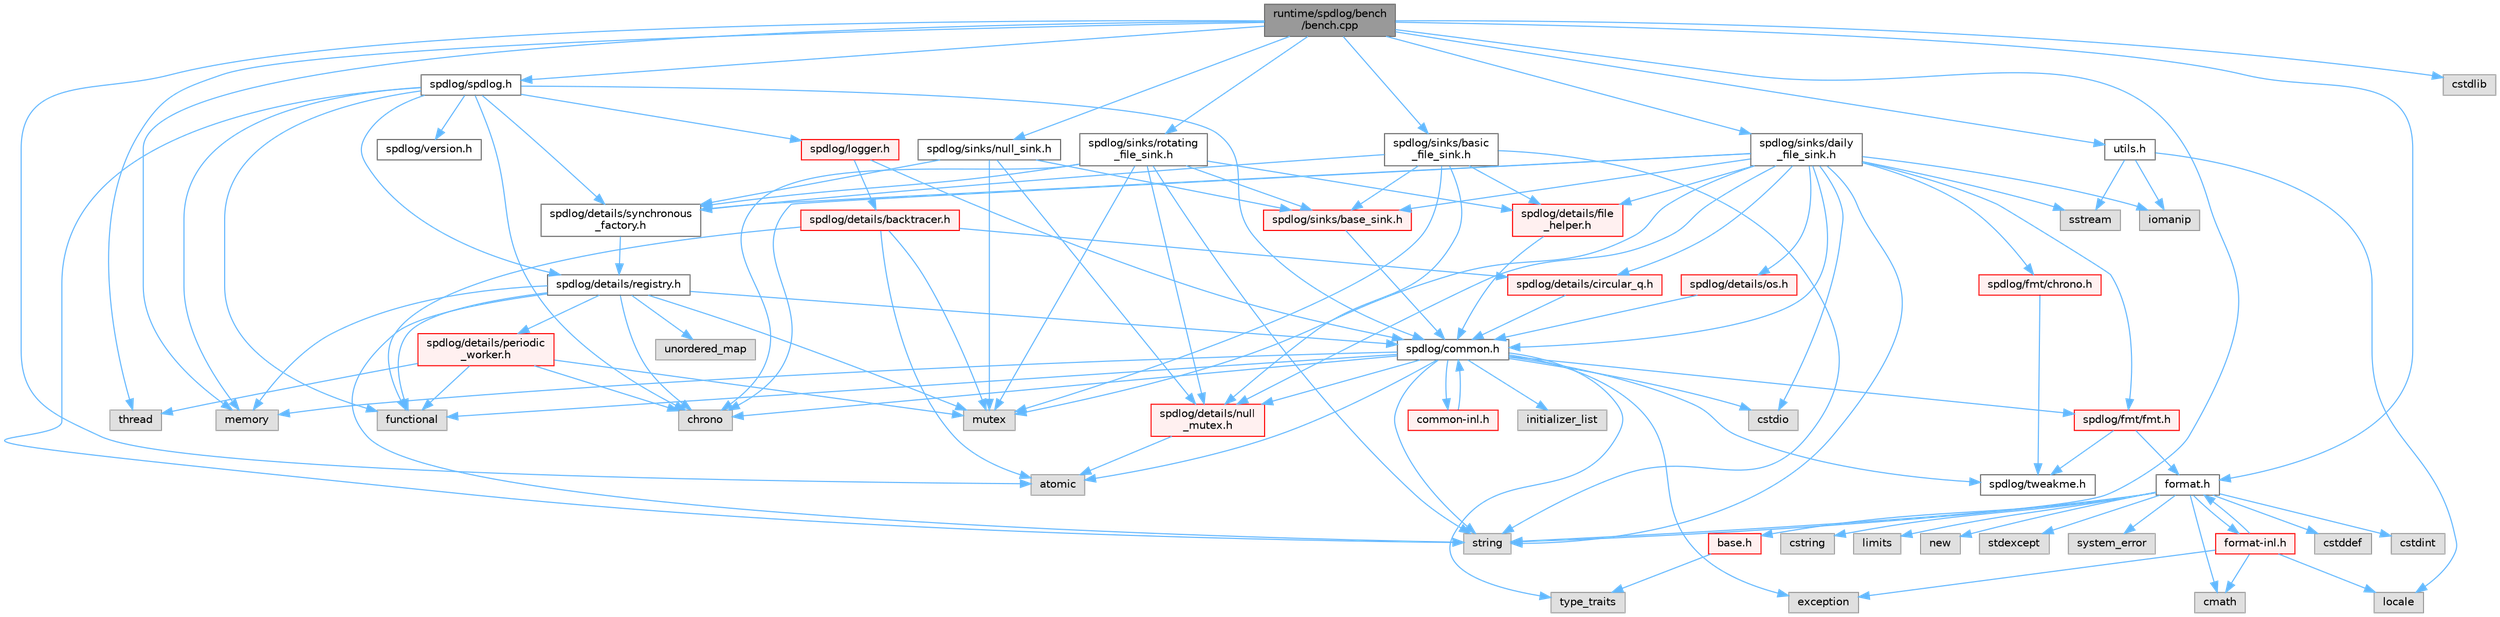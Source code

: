digraph "runtime/spdlog/bench/bench.cpp"
{
 // LATEX_PDF_SIZE
  bgcolor="transparent";
  edge [fontname=Helvetica,fontsize=10,labelfontname=Helvetica,labelfontsize=10];
  node [fontname=Helvetica,fontsize=10,shape=box,height=0.2,width=0.4];
  Node1 [id="Node000001",label="runtime/spdlog/bench\l/bench.cpp",height=0.2,width=0.4,color="gray40", fillcolor="grey60", style="filled", fontcolor="black",tooltip=" "];
  Node1 -> Node2 [id="edge114_Node000001_Node000002",color="steelblue1",style="solid",tooltip=" "];
  Node2 [id="Node000002",label="spdlog/spdlog.h",height=0.2,width=0.4,color="grey40", fillcolor="white", style="filled",URL="$spdlog_8h.html",tooltip=" "];
  Node2 -> Node3 [id="edge115_Node000002_Node000003",color="steelblue1",style="solid",tooltip=" "];
  Node3 [id="Node000003",label="spdlog/common.h",height=0.2,width=0.4,color="grey40", fillcolor="white", style="filled",URL="$common_8h.html",tooltip=" "];
  Node3 -> Node4 [id="edge116_Node000003_Node000004",color="steelblue1",style="solid",tooltip=" "];
  Node4 [id="Node000004",label="spdlog/details/null\l_mutex.h",height=0.2,width=0.4,color="red", fillcolor="#FFF0F0", style="filled",URL="$null__mutex_8h.html",tooltip=" "];
  Node4 -> Node5 [id="edge117_Node000004_Node000005",color="steelblue1",style="solid",tooltip=" "];
  Node5 [id="Node000005",label="atomic",height=0.2,width=0.4,color="grey60", fillcolor="#E0E0E0", style="filled",tooltip=" "];
  Node3 -> Node7 [id="edge118_Node000003_Node000007",color="steelblue1",style="solid",tooltip=" "];
  Node7 [id="Node000007",label="spdlog/tweakme.h",height=0.2,width=0.4,color="grey40", fillcolor="white", style="filled",URL="$tweakme_8h.html",tooltip=" "];
  Node3 -> Node5 [id="edge119_Node000003_Node000005",color="steelblue1",style="solid",tooltip=" "];
  Node3 -> Node8 [id="edge120_Node000003_Node000008",color="steelblue1",style="solid",tooltip=" "];
  Node8 [id="Node000008",label="chrono",height=0.2,width=0.4,color="grey60", fillcolor="#E0E0E0", style="filled",tooltip=" "];
  Node3 -> Node9 [id="edge121_Node000003_Node000009",color="steelblue1",style="solid",tooltip=" "];
  Node9 [id="Node000009",label="cstdio",height=0.2,width=0.4,color="grey60", fillcolor="#E0E0E0", style="filled",tooltip=" "];
  Node3 -> Node10 [id="edge122_Node000003_Node000010",color="steelblue1",style="solid",tooltip=" "];
  Node10 [id="Node000010",label="exception",height=0.2,width=0.4,color="grey60", fillcolor="#E0E0E0", style="filled",tooltip=" "];
  Node3 -> Node11 [id="edge123_Node000003_Node000011",color="steelblue1",style="solid",tooltip=" "];
  Node11 [id="Node000011",label="functional",height=0.2,width=0.4,color="grey60", fillcolor="#E0E0E0", style="filled",tooltip=" "];
  Node3 -> Node12 [id="edge124_Node000003_Node000012",color="steelblue1",style="solid",tooltip=" "];
  Node12 [id="Node000012",label="initializer_list",height=0.2,width=0.4,color="grey60", fillcolor="#E0E0E0", style="filled",tooltip=" "];
  Node3 -> Node13 [id="edge125_Node000003_Node000013",color="steelblue1",style="solid",tooltip=" "];
  Node13 [id="Node000013",label="memory",height=0.2,width=0.4,color="grey60", fillcolor="#E0E0E0", style="filled",tooltip=" "];
  Node3 -> Node14 [id="edge126_Node000003_Node000014",color="steelblue1",style="solid",tooltip=" "];
  Node14 [id="Node000014",label="string",height=0.2,width=0.4,color="grey60", fillcolor="#E0E0E0", style="filled",tooltip=" "];
  Node3 -> Node15 [id="edge127_Node000003_Node000015",color="steelblue1",style="solid",tooltip=" "];
  Node15 [id="Node000015",label="type_traits",height=0.2,width=0.4,color="grey60", fillcolor="#E0E0E0", style="filled",tooltip=" "];
  Node3 -> Node16 [id="edge128_Node000003_Node000016",color="steelblue1",style="solid",tooltip=" "];
  Node16 [id="Node000016",label="spdlog/fmt/fmt.h",height=0.2,width=0.4,color="red", fillcolor="#FFF0F0", style="filled",URL="$fmt_8h.html",tooltip=" "];
  Node16 -> Node7 [id="edge129_Node000016_Node000007",color="steelblue1",style="solid",tooltip=" "];
  Node16 -> Node18 [id="edge130_Node000016_Node000018",color="steelblue1",style="solid",tooltip=" "];
  Node18 [id="Node000018",label="format.h",height=0.2,width=0.4,color="grey40", fillcolor="white", style="filled",URL="$spdlog_2include_2spdlog_2fmt_2bundled_2format_8h.html",tooltip=" "];
  Node18 -> Node19 [id="edge131_Node000018_Node000019",color="steelblue1",style="solid",tooltip=" "];
  Node19 [id="Node000019",label="base.h",height=0.2,width=0.4,color="red", fillcolor="#FFF0F0", style="filled",URL="$base_8h.html",tooltip=" "];
  Node19 -> Node15 [id="edge132_Node000019_Node000015",color="steelblue1",style="solid",tooltip=" "];
  Node18 -> Node166 [id="edge133_Node000018_Node000166",color="steelblue1",style="solid",tooltip=" "];
  Node166 [id="Node000166",label="cmath",height=0.2,width=0.4,color="grey60", fillcolor="#E0E0E0", style="filled",tooltip=" "];
  Node18 -> Node25 [id="edge134_Node000018_Node000025",color="steelblue1",style="solid",tooltip=" "];
  Node25 [id="Node000025",label="cstddef",height=0.2,width=0.4,color="grey60", fillcolor="#E0E0E0", style="filled",tooltip=" "];
  Node18 -> Node26 [id="edge135_Node000018_Node000026",color="steelblue1",style="solid",tooltip=" "];
  Node26 [id="Node000026",label="cstdint",height=0.2,width=0.4,color="grey60", fillcolor="#E0E0E0", style="filled",tooltip=" "];
  Node18 -> Node28 [id="edge136_Node000018_Node000028",color="steelblue1",style="solid",tooltip=" "];
  Node28 [id="Node000028",label="cstring",height=0.2,width=0.4,color="grey60", fillcolor="#E0E0E0", style="filled",tooltip=" "];
  Node18 -> Node167 [id="edge137_Node000018_Node000167",color="steelblue1",style="solid",tooltip=" "];
  Node167 [id="Node000167",label="limits",height=0.2,width=0.4,color="grey60", fillcolor="#E0E0E0", style="filled",tooltip=" "];
  Node18 -> Node64 [id="edge138_Node000018_Node000064",color="steelblue1",style="solid",tooltip=" "];
  Node64 [id="Node000064",label="new",height=0.2,width=0.4,color="grey60", fillcolor="#E0E0E0", style="filled",tooltip=" "];
  Node18 -> Node168 [id="edge139_Node000018_Node000168",color="steelblue1",style="solid",tooltip=" "];
  Node168 [id="Node000168",label="stdexcept",height=0.2,width=0.4,color="grey60", fillcolor="#E0E0E0", style="filled",tooltip=" "];
  Node18 -> Node14 [id="edge140_Node000018_Node000014",color="steelblue1",style="solid",tooltip=" "];
  Node18 -> Node169 [id="edge141_Node000018_Node000169",color="steelblue1",style="solid",tooltip=" "];
  Node169 [id="Node000169",label="system_error",height=0.2,width=0.4,color="grey60", fillcolor="#E0E0E0", style="filled",tooltip=" "];
  Node18 -> Node170 [id="edge142_Node000018_Node000170",color="steelblue1",style="solid",tooltip=" "];
  Node170 [id="Node000170",label="format-inl.h",height=0.2,width=0.4,color="red", fillcolor="#FFF0F0", style="filled",URL="$format-inl_8h.html",tooltip=" "];
  Node170 -> Node166 [id="edge143_Node000170_Node000166",color="steelblue1",style="solid",tooltip=" "];
  Node170 -> Node10 [id="edge144_Node000170_Node000010",color="steelblue1",style="solid",tooltip=" "];
  Node170 -> Node18 [id="edge145_Node000170_Node000018",color="steelblue1",style="solid",tooltip=" "];
  Node170 -> Node174 [id="edge146_Node000170_Node000174",color="steelblue1",style="solid",tooltip=" "];
  Node174 [id="Node000174",label="locale",height=0.2,width=0.4,color="grey60", fillcolor="#E0E0E0", style="filled",tooltip=" "];
  Node3 -> Node175 [id="edge147_Node000003_Node000175",color="steelblue1",style="solid",tooltip=" "];
  Node175 [id="Node000175",label="common-inl.h",height=0.2,width=0.4,color="red", fillcolor="#FFF0F0", style="filled",URL="$common-inl_8h.html",tooltip=" "];
  Node175 -> Node3 [id="edge148_Node000175_Node000003",color="steelblue1",style="solid",tooltip=" "];
  Node2 -> Node177 [id="edge149_Node000002_Node000177",color="steelblue1",style="solid",tooltip=" "];
  Node177 [id="Node000177",label="spdlog/details/registry.h",height=0.2,width=0.4,color="grey40", fillcolor="white", style="filled",URL="$registry_8h.html",tooltip=" "];
  Node177 -> Node3 [id="edge150_Node000177_Node000003",color="steelblue1",style="solid",tooltip=" "];
  Node177 -> Node178 [id="edge151_Node000177_Node000178",color="steelblue1",style="solid",tooltip=" "];
  Node178 [id="Node000178",label="spdlog/details/periodic\l_worker.h",height=0.2,width=0.4,color="red", fillcolor="#FFF0F0", style="filled",URL="$periodic__worker_8h.html",tooltip=" "];
  Node178 -> Node8 [id="edge152_Node000178_Node000008",color="steelblue1",style="solid",tooltip=" "];
  Node178 -> Node11 [id="edge153_Node000178_Node000011",color="steelblue1",style="solid",tooltip=" "];
  Node178 -> Node180 [id="edge154_Node000178_Node000180",color="steelblue1",style="solid",tooltip=" "];
  Node180 [id="Node000180",label="mutex",height=0.2,width=0.4,color="grey60", fillcolor="#E0E0E0", style="filled",tooltip=" "];
  Node178 -> Node181 [id="edge155_Node000178_Node000181",color="steelblue1",style="solid",tooltip=" "];
  Node181 [id="Node000181",label="thread",height=0.2,width=0.4,color="grey60", fillcolor="#E0E0E0", style="filled",tooltip=" "];
  Node177 -> Node8 [id="edge156_Node000177_Node000008",color="steelblue1",style="solid",tooltip=" "];
  Node177 -> Node11 [id="edge157_Node000177_Node000011",color="steelblue1",style="solid",tooltip=" "];
  Node177 -> Node13 [id="edge158_Node000177_Node000013",color="steelblue1",style="solid",tooltip=" "];
  Node177 -> Node180 [id="edge159_Node000177_Node000180",color="steelblue1",style="solid",tooltip=" "];
  Node177 -> Node14 [id="edge160_Node000177_Node000014",color="steelblue1",style="solid",tooltip=" "];
  Node177 -> Node182 [id="edge161_Node000177_Node000182",color="steelblue1",style="solid",tooltip=" "];
  Node182 [id="Node000182",label="unordered_map",height=0.2,width=0.4,color="grey60", fillcolor="#E0E0E0", style="filled",tooltip=" "];
  Node2 -> Node183 [id="edge162_Node000002_Node000183",color="steelblue1",style="solid",tooltip=" "];
  Node183 [id="Node000183",label="spdlog/details/synchronous\l_factory.h",height=0.2,width=0.4,color="grey40", fillcolor="white", style="filled",URL="$synchronous__factory_8h.html",tooltip=" "];
  Node183 -> Node177 [id="edge163_Node000183_Node000177",color="steelblue1",style="solid",tooltip=" "];
  Node2 -> Node184 [id="edge164_Node000002_Node000184",color="steelblue1",style="solid",tooltip=" "];
  Node184 [id="Node000184",label="spdlog/logger.h",height=0.2,width=0.4,color="red", fillcolor="#FFF0F0", style="filled",URL="$logger_8h.html",tooltip=" "];
  Node184 -> Node3 [id="edge165_Node000184_Node000003",color="steelblue1",style="solid",tooltip=" "];
  Node184 -> Node185 [id="edge166_Node000184_Node000185",color="steelblue1",style="solid",tooltip=" "];
  Node185 [id="Node000185",label="spdlog/details/backtracer.h",height=0.2,width=0.4,color="red", fillcolor="#FFF0F0", style="filled",URL="$backtracer_8h.html",tooltip=" "];
  Node185 -> Node186 [id="edge167_Node000185_Node000186",color="steelblue1",style="solid",tooltip=" "];
  Node186 [id="Node000186",label="spdlog/details/circular_q.h",height=0.2,width=0.4,color="red", fillcolor="#FFF0F0", style="filled",URL="$circular__q_8h.html",tooltip=" "];
  Node186 -> Node3 [id="edge168_Node000186_Node000003",color="steelblue1",style="solid",tooltip=" "];
  Node185 -> Node5 [id="edge169_Node000185_Node000005",color="steelblue1",style="solid",tooltip=" "];
  Node185 -> Node11 [id="edge170_Node000185_Node000011",color="steelblue1",style="solid",tooltip=" "];
  Node185 -> Node180 [id="edge171_Node000185_Node000180",color="steelblue1",style="solid",tooltip=" "];
  Node2 -> Node190 [id="edge172_Node000002_Node000190",color="steelblue1",style="solid",tooltip=" "];
  Node190 [id="Node000190",label="spdlog/version.h",height=0.2,width=0.4,color="grey40", fillcolor="white", style="filled",URL="$spdlog_2include_2spdlog_2version_8h.html",tooltip=" "];
  Node2 -> Node8 [id="edge173_Node000002_Node000008",color="steelblue1",style="solid",tooltip=" "];
  Node2 -> Node11 [id="edge174_Node000002_Node000011",color="steelblue1",style="solid",tooltip=" "];
  Node2 -> Node13 [id="edge175_Node000002_Node000013",color="steelblue1",style="solid",tooltip=" "];
  Node2 -> Node14 [id="edge176_Node000002_Node000014",color="steelblue1",style="solid",tooltip=" "];
  Node1 -> Node191 [id="edge177_Node000001_Node000191",color="steelblue1",style="solid",tooltip=" "];
  Node191 [id="Node000191",label="spdlog/sinks/basic\l_file_sink.h",height=0.2,width=0.4,color="grey40", fillcolor="white", style="filled",URL="$basic__file__sink_8h.html",tooltip=" "];
  Node191 -> Node192 [id="edge178_Node000191_Node000192",color="steelblue1",style="solid",tooltip=" "];
  Node192 [id="Node000192",label="spdlog/details/file\l_helper.h",height=0.2,width=0.4,color="red", fillcolor="#FFF0F0", style="filled",URL="$file__helper_8h.html",tooltip=" "];
  Node192 -> Node3 [id="edge179_Node000192_Node000003",color="steelblue1",style="solid",tooltip=" "];
  Node191 -> Node4 [id="edge180_Node000191_Node000004",color="steelblue1",style="solid",tooltip=" "];
  Node191 -> Node183 [id="edge181_Node000191_Node000183",color="steelblue1",style="solid",tooltip=" "];
  Node191 -> Node194 [id="edge182_Node000191_Node000194",color="steelblue1",style="solid",tooltip=" "];
  Node194 [id="Node000194",label="spdlog/sinks/base_sink.h",height=0.2,width=0.4,color="red", fillcolor="#FFF0F0", style="filled",URL="$base__sink_8h.html",tooltip=" "];
  Node194 -> Node3 [id="edge183_Node000194_Node000003",color="steelblue1",style="solid",tooltip=" "];
  Node191 -> Node180 [id="edge184_Node000191_Node000180",color="steelblue1",style="solid",tooltip=" "];
  Node191 -> Node14 [id="edge185_Node000191_Node000014",color="steelblue1",style="solid",tooltip=" "];
  Node1 -> Node197 [id="edge186_Node000001_Node000197",color="steelblue1",style="solid",tooltip=" "];
  Node197 [id="Node000197",label="spdlog/sinks/daily\l_file_sink.h",height=0.2,width=0.4,color="grey40", fillcolor="white", style="filled",URL="$daily__file__sink_8h.html",tooltip=" "];
  Node197 -> Node3 [id="edge187_Node000197_Node000003",color="steelblue1",style="solid",tooltip=" "];
  Node197 -> Node186 [id="edge188_Node000197_Node000186",color="steelblue1",style="solid",tooltip=" "];
  Node197 -> Node192 [id="edge189_Node000197_Node000192",color="steelblue1",style="solid",tooltip=" "];
  Node197 -> Node4 [id="edge190_Node000197_Node000004",color="steelblue1",style="solid",tooltip=" "];
  Node197 -> Node198 [id="edge191_Node000197_Node000198",color="steelblue1",style="solid",tooltip=" "];
  Node198 [id="Node000198",label="spdlog/details/os.h",height=0.2,width=0.4,color="red", fillcolor="#FFF0F0", style="filled",URL="$details_2os_8h.html",tooltip=" "];
  Node198 -> Node3 [id="edge192_Node000198_Node000003",color="steelblue1",style="solid",tooltip=" "];
  Node197 -> Node183 [id="edge193_Node000197_Node000183",color="steelblue1",style="solid",tooltip=" "];
  Node197 -> Node200 [id="edge194_Node000197_Node000200",color="steelblue1",style="solid",tooltip=" "];
  Node200 [id="Node000200",label="spdlog/fmt/chrono.h",height=0.2,width=0.4,color="red", fillcolor="#FFF0F0", style="filled",URL="$spdlog_2include_2spdlog_2fmt_2chrono_8h.html",tooltip=" "];
  Node200 -> Node7 [id="edge195_Node000200_Node000007",color="steelblue1",style="solid",tooltip=" "];
  Node197 -> Node16 [id="edge196_Node000197_Node000016",color="steelblue1",style="solid",tooltip=" "];
  Node197 -> Node194 [id="edge197_Node000197_Node000194",color="steelblue1",style="solid",tooltip=" "];
  Node197 -> Node8 [id="edge198_Node000197_Node000008",color="steelblue1",style="solid",tooltip=" "];
  Node197 -> Node9 [id="edge199_Node000197_Node000009",color="steelblue1",style="solid",tooltip=" "];
  Node197 -> Node203 [id="edge200_Node000197_Node000203",color="steelblue1",style="solid",tooltip=" "];
  Node203 [id="Node000203",label="iomanip",height=0.2,width=0.4,color="grey60", fillcolor="#E0E0E0", style="filled",tooltip=" "];
  Node197 -> Node180 [id="edge201_Node000197_Node000180",color="steelblue1",style="solid",tooltip=" "];
  Node197 -> Node204 [id="edge202_Node000197_Node000204",color="steelblue1",style="solid",tooltip=" "];
  Node204 [id="Node000204",label="sstream",height=0.2,width=0.4,color="grey60", fillcolor="#E0E0E0", style="filled",tooltip=" "];
  Node197 -> Node14 [id="edge203_Node000197_Node000014",color="steelblue1",style="solid",tooltip=" "];
  Node1 -> Node205 [id="edge204_Node000001_Node000205",color="steelblue1",style="solid",tooltip=" "];
  Node205 [id="Node000205",label="spdlog/sinks/null_sink.h",height=0.2,width=0.4,color="grey40", fillcolor="white", style="filled",URL="$null__sink_8h.html",tooltip=" "];
  Node205 -> Node4 [id="edge205_Node000205_Node000004",color="steelblue1",style="solid",tooltip=" "];
  Node205 -> Node183 [id="edge206_Node000205_Node000183",color="steelblue1",style="solid",tooltip=" "];
  Node205 -> Node194 [id="edge207_Node000205_Node000194",color="steelblue1",style="solid",tooltip=" "];
  Node205 -> Node180 [id="edge208_Node000205_Node000180",color="steelblue1",style="solid",tooltip=" "];
  Node1 -> Node206 [id="edge209_Node000001_Node000206",color="steelblue1",style="solid",tooltip=" "];
  Node206 [id="Node000206",label="spdlog/sinks/rotating\l_file_sink.h",height=0.2,width=0.4,color="grey40", fillcolor="white", style="filled",URL="$rotating__file__sink_8h.html",tooltip=" "];
  Node206 -> Node192 [id="edge210_Node000206_Node000192",color="steelblue1",style="solid",tooltip=" "];
  Node206 -> Node4 [id="edge211_Node000206_Node000004",color="steelblue1",style="solid",tooltip=" "];
  Node206 -> Node183 [id="edge212_Node000206_Node000183",color="steelblue1",style="solid",tooltip=" "];
  Node206 -> Node194 [id="edge213_Node000206_Node000194",color="steelblue1",style="solid",tooltip=" "];
  Node206 -> Node8 [id="edge214_Node000206_Node000008",color="steelblue1",style="solid",tooltip=" "];
  Node206 -> Node180 [id="edge215_Node000206_Node000180",color="steelblue1",style="solid",tooltip=" "];
  Node206 -> Node14 [id="edge216_Node000206_Node000014",color="steelblue1",style="solid",tooltip=" "];
  Node1 -> Node18 [id="edge217_Node000001_Node000018",color="steelblue1",style="solid",tooltip=" "];
  Node1 -> Node207 [id="edge218_Node000001_Node000207",color="steelblue1",style="solid",tooltip=" "];
  Node207 [id="Node000207",label="utils.h",height=0.2,width=0.4,color="grey40", fillcolor="white", style="filled",URL="$bench_2utils_8h.html",tooltip=" "];
  Node207 -> Node203 [id="edge219_Node000207_Node000203",color="steelblue1",style="solid",tooltip=" "];
  Node207 -> Node174 [id="edge220_Node000207_Node000174",color="steelblue1",style="solid",tooltip=" "];
  Node207 -> Node204 [id="edge221_Node000207_Node000204",color="steelblue1",style="solid",tooltip=" "];
  Node1 -> Node5 [id="edge222_Node000001_Node000005",color="steelblue1",style="solid",tooltip=" "];
  Node1 -> Node208 [id="edge223_Node000001_Node000208",color="steelblue1",style="solid",tooltip=" "];
  Node208 [id="Node000208",label="cstdlib",height=0.2,width=0.4,color="grey60", fillcolor="#E0E0E0", style="filled",tooltip=" "];
  Node1 -> Node13 [id="edge224_Node000001_Node000013",color="steelblue1",style="solid",tooltip=" "];
  Node1 -> Node14 [id="edge225_Node000001_Node000014",color="steelblue1",style="solid",tooltip=" "];
  Node1 -> Node181 [id="edge226_Node000001_Node000181",color="steelblue1",style="solid",tooltip=" "];
}
